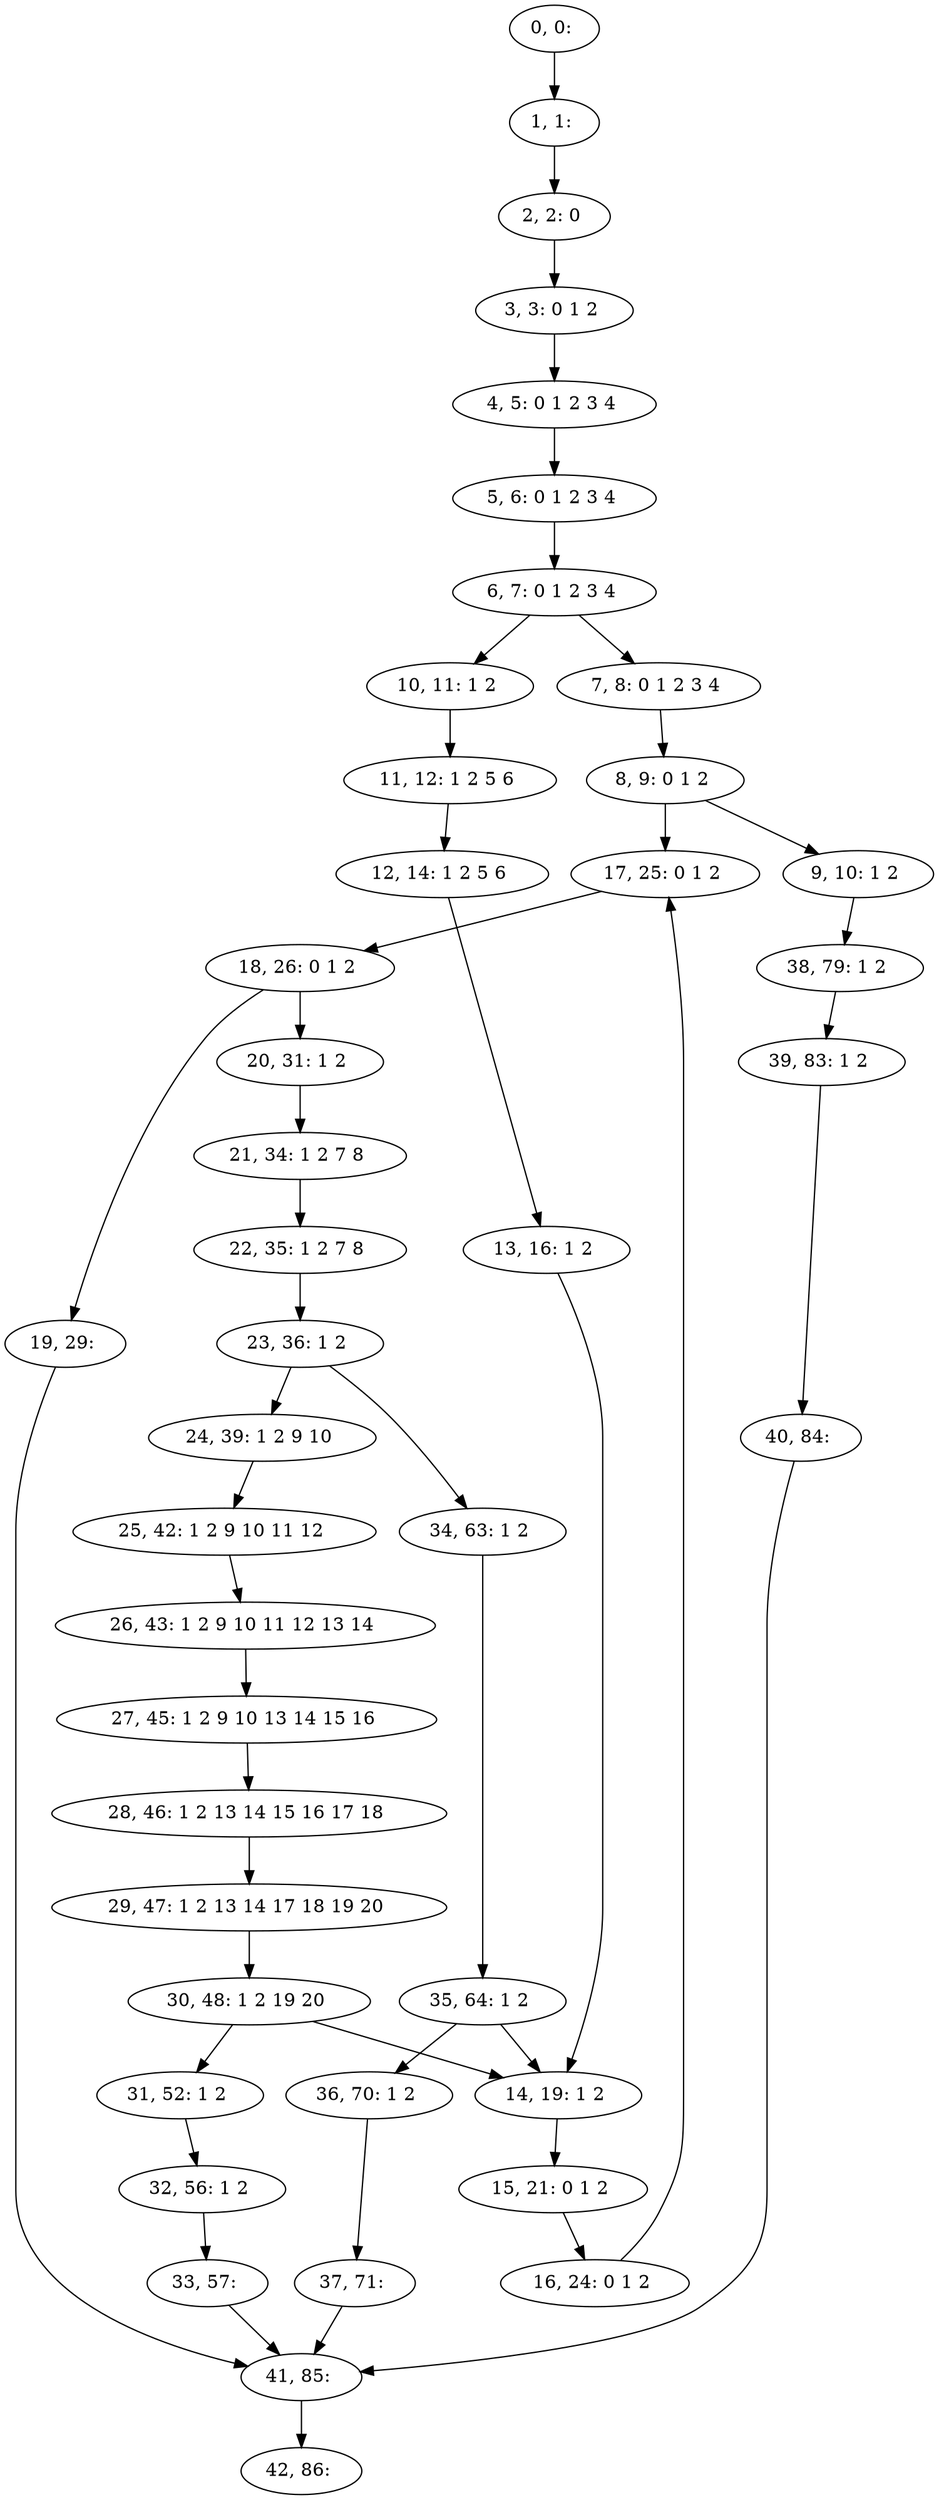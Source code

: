 digraph G {
0[label="0, 0: "];
1[label="1, 1: "];
2[label="2, 2: 0 "];
3[label="3, 3: 0 1 2 "];
4[label="4, 5: 0 1 2 3 4 "];
5[label="5, 6: 0 1 2 3 4 "];
6[label="6, 7: 0 1 2 3 4 "];
7[label="7, 8: 0 1 2 3 4 "];
8[label="8, 9: 0 1 2 "];
9[label="9, 10: 1 2 "];
10[label="10, 11: 1 2 "];
11[label="11, 12: 1 2 5 6 "];
12[label="12, 14: 1 2 5 6 "];
13[label="13, 16: 1 2 "];
14[label="14, 19: 1 2 "];
15[label="15, 21: 0 1 2 "];
16[label="16, 24: 0 1 2 "];
17[label="17, 25: 0 1 2 "];
18[label="18, 26: 0 1 2 "];
19[label="19, 29: "];
20[label="20, 31: 1 2 "];
21[label="21, 34: 1 2 7 8 "];
22[label="22, 35: 1 2 7 8 "];
23[label="23, 36: 1 2 "];
24[label="24, 39: 1 2 9 10 "];
25[label="25, 42: 1 2 9 10 11 12 "];
26[label="26, 43: 1 2 9 10 11 12 13 14 "];
27[label="27, 45: 1 2 9 10 13 14 15 16 "];
28[label="28, 46: 1 2 13 14 15 16 17 18 "];
29[label="29, 47: 1 2 13 14 17 18 19 20 "];
30[label="30, 48: 1 2 19 20 "];
31[label="31, 52: 1 2 "];
32[label="32, 56: 1 2 "];
33[label="33, 57: "];
34[label="34, 63: 1 2 "];
35[label="35, 64: 1 2 "];
36[label="36, 70: 1 2 "];
37[label="37, 71: "];
38[label="38, 79: 1 2 "];
39[label="39, 83: 1 2 "];
40[label="40, 84: "];
41[label="41, 85: "];
42[label="42, 86: "];
0->1 ;
1->2 ;
2->3 ;
3->4 ;
4->5 ;
5->6 ;
6->7 ;
6->10 ;
7->8 ;
8->9 ;
8->17 ;
9->38 ;
10->11 ;
11->12 ;
12->13 ;
13->14 ;
14->15 ;
15->16 ;
16->17 ;
17->18 ;
18->19 ;
18->20 ;
19->41 ;
20->21 ;
21->22 ;
22->23 ;
23->24 ;
23->34 ;
24->25 ;
25->26 ;
26->27 ;
27->28 ;
28->29 ;
29->30 ;
30->31 ;
30->14 ;
31->32 ;
32->33 ;
33->41 ;
34->35 ;
35->36 ;
35->14 ;
36->37 ;
37->41 ;
38->39 ;
39->40 ;
40->41 ;
41->42 ;
}
